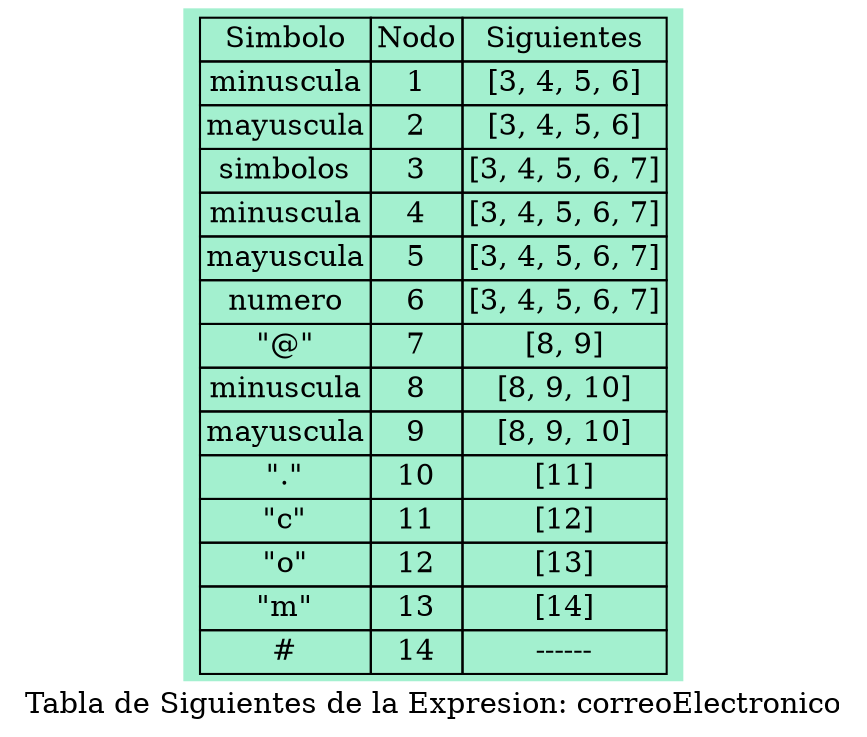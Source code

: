 digraph T_Siguientes{
  node [shape=plaintext]
  mytable [style=filled fillcolor="#A3F0CF" 
    label=<<table border="0" cellborder="1"  cellspacing="0">
    <tr><td>Simbolo</td><td>Nodo</td><td>Siguientes</td></tr><tr><td>minuscula</td><td>1</td><td>[3, 4, 5, 6]</td></tr>
<tr><td>mayuscula</td><td>2</td><td>[3, 4, 5, 6]</td></tr>
<tr><td>simbolos</td><td>3</td><td>[3, 4, 5, 6, 7]</td></tr>
<tr><td>minuscula</td><td>4</td><td>[3, 4, 5, 6, 7]</td></tr>
<tr><td>mayuscula</td><td>5</td><td>[3, 4, 5, 6, 7]</td></tr>
<tr><td>numero</td><td>6</td><td>[3, 4, 5, 6, 7]</td></tr>
<tr><td>"@"</td><td>7</td><td>[8, 9]</td></tr>
<tr><td>minuscula</td><td>8</td><td>[8, 9, 10]</td></tr>
<tr><td>mayuscula</td><td>9</td><td>[8, 9, 10]</td></tr>
<tr><td>"."</td><td>10</td><td>[11]</td></tr>
<tr><td>"c"</td><td>11</td><td>[12]</td></tr>
<tr><td>"o"</td><td>12</td><td>[13]</td></tr>
<tr><td>"m"</td><td>13</td><td>[14]</td></tr>
<tr><td>#</td><td>14</td><td>------</td></tr>
  </table>>];
label="Tabla de Siguientes de la Expresion: correoElectronico";}
